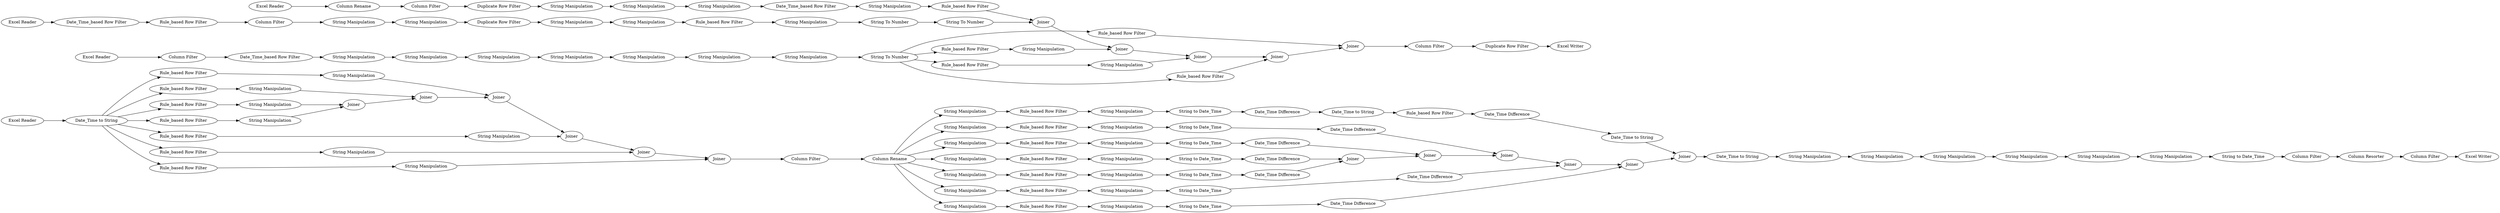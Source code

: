 digraph {
	41 -> 42
	7 -> 8
	4 -> 5
	78 -> 79
	114 -> 54
	59 -> 60
	19 -> 21
	71 -> 82
	123 -> 127
	55 -> 57
	20 -> 23
	30 -> 31
	101 -> 121
	11 -> 12
	108 -> 20
	109 -> 134
	33 -> 34
	129 -> 20
	40 -> 46
	72 -> 73
	57 -> 56
	122 -> 123
	82 -> 83
	126 -> 53
	100 -> 101
	127 -> 125
	105 -> 106
	74 -> 75
	139 -> 140
	109 -> 130
	107 -> 108
	5 -> 6
	73 -> 74
	16 -> 17
	38 -> 45
	12 -> 15
	13 -> 128
	55 -> 66
	121 -> 85
	115 -> 116
	8 -> 9
	113 -> 114
	132 -> 133
	109 -> 132
	87 -> 88
	55 -> 110
	34 -> 43
	30 -> 33
	18 -> 19
	102 -> 91
	86 -> 87
	1 -> 2
	58 -> 59
	92 -> 93
	25 -> 26
	68 -> 69
	96 -> 97
	77 -> 78
	125 -> 121
	76 -> 77
	35 -> 36
	85 -> 86
	65 -> 81
	135 -> 138
	94 -> 95
	67 -> 68
	134 -> 137
	23 -> 136
	55 -> 76
	55 -> 96
	30 -> 112
	56 -> 58
	110 -> 111
	39 -> 40
	83 -> 84
	106 -> 109
	63 -> 64
	109 -> 135
	75 -> 83
	30 -> 39
	21 -> 24
	128 -> 14
	29 -> 30
	31 -> 32
	112 -> 113
	133 -> 23
	55 -> 70
	37 -> 38
	32 -> 43
	26 -> 126
	66 -> 67
	9 -> 11
	138 -> 139
	6 -> 10
	2 -> 104
	24 -> 25
	64 -> 65
	104 -> 3
	89 -> 90
	120 -> 122
	30 -> 37
	22 -> 129
	3 -> 4
	30 -> 35
	62 -> 63
	55 -> 61
	10 -> 13
	131 -> 136
	116 -> 120
	93 -> 94
	53 -> 105
	42 -> 47
	136 -> 137
	47 -> 114
	97 -> 98
	90 -> 102
	140 -> 141
	54 -> 55
	137 -> 138
	44 -> 45
	60 -> 81
	130 -> 131
	91 -> 92
	80 -> 84
	46 -> 47
	81 -> 82
	15 -> 16
	45 -> 46
	84 -> 101
	79 -> 80
	69 -> 71
	30 -> 41
	98 -> 99
	111 -> 115
	61 -> 62
	43 -> 44
	36 -> 44
	70 -> 72
	14 -> 107
	88 -> 89
	99 -> 100
	17 -> 22
	126 [label="String Manipulation"]
	136 [label=Joiner]
	26 [label="String Manipulation"]
	3 [label="Column Filter"]
	6 [label="Duplicate Row Filter"]
	129 [label="Rule_based Row Filter"]
	12 [label="String Manipulation"]
	75 [label="Date_Time Difference"]
	16 [label="String Manipulation"]
	115 [label="String Manipulation"]
	68 [label="String Manipulation"]
	11 [label="Duplicate Row Filter"]
	23 [label=Joiner]
	47 [label=Joiner]
	93 [label="Column Resorter"]
	135 [label="Rule_based Row Filter"]
	134 [label="Rule_based Row Filter"]
	81 [label=Joiner]
	5 [label="String Manipulation"]
	107 [label="String To Number"]
	120 [label="Date_Time Difference"]
	29 [label="Excel Reader"]
	79 [label="String to Date_Time"]
	9 [label="Column Filter"]
	97 [label="Rule_based Row Filter"]
	58 [label="String Manipulation"]
	8 [label="Column Rename"]
	108 [label="String To Number"]
	122 [label="Date_Time to String"]
	105 [label="String Manipulation"]
	92 [label="Column Filter"]
	137 [label=Joiner]
	41 [label="Rule_based Row Filter"]
	98 [label="String Manipulation"]
	54 [label="Column Filter"]
	141 [label="Excel Writer"]
	125 [label="Date_Time to String"]
	1 [label="Excel Reader"]
	22 [label="String Manipulation"]
	53 [label="String Manipulation"]
	60 [label="Date_Time Difference"]
	13 [label="String Manipulation"]
	43 [label=Joiner]
	104 [label="Rule_based Row Filter"]
	44 [label=Joiner]
	96 [label="String Manipulation"]
	102 [label="String Manipulation"]
	71 [label="Date_Time Difference"]
	88 [label="String Manipulation"]
	39 [label="Rule_based Row Filter"]
	80 [label="Date_Time Difference"]
	45 [label=Joiner]
	132 [label="Rule_based Row Filter"]
	91 [label="String to Date_Time"]
	57 [label="String Manipulation"]
	55 [label="Column Rename"]
	7 [label="Excel Reader"]
	18 [label="Excel Reader"]
	21 [label="Date_Time_based Row Filter"]
	138 [label=Joiner]
	121 [label=Joiner]
	19 [label="Column Filter"]
	24 [label="String Manipulation"]
	64 [label="String to Date_Time"]
	131 [label="String Manipulation"]
	56 [label="Rule_based Row Filter"]
	15 [label="String Manipulation"]
	25 [label="String Manipulation"]
	114 [label=Joiner]
	59 [label="String to Date_Time"]
	123 [label="Rule_based Row Filter"]
	90 [label="String Manipulation"]
	72 [label="Rule_based Row Filter"]
	4 [label="String Manipulation"]
	61 [label="String Manipulation"]
	77 [label="Rule_based Row Filter"]
	14 [label="String Manipulation"]
	83 [label=Joiner]
	38 [label="String Manipulation"]
	73 [label="String Manipulation"]
	94 [label="Column Filter"]
	99 [label="String to Date_Time"]
	35 [label="Rule_based Row Filter"]
	62 [label="Rule_based Row Filter"]
	82 [label=Joiner]
	140 [label="Duplicate Row Filter"]
	65 [label="Date_Time Difference"]
	69 [label="String to Date_Time"]
	46 [label=Joiner]
	116 [label="String to Date_Time"]
	40 [label="String Manipulation"]
	30 [label="Date_Time to String"]
	128 [label="Rule_based Row Filter"]
	133 [label="String Manipulation"]
	89 [label="String Manipulation"]
	74 [label="String to Date_Time"]
	17 [label="Date_Time_based Row Filter"]
	78 [label="String Manipulation"]
	84 [label=Joiner]
	31 [label="Rule_based Row Filter"]
	109 [label="String To Number"]
	110 [label="String Manipulation"]
	10 [label="String Manipulation"]
	85 [label="Date_Time to String"]
	86 [label="String Manipulation"]
	112 [label="Rule_based Row Filter"]
	42 [label="String Manipulation"]
	87 [label="String Manipulation"]
	127 [label="Date_Time Difference"]
	67 [label="Rule_based Row Filter"]
	101 [label=Joiner]
	76 [label="String Manipulation"]
	63 [label="String Manipulation"]
	100 [label="Date_Time Difference"]
	106 [label="String Manipulation"]
	113 [label="String Manipulation"]
	20 [label=Joiner]
	34 [label="String Manipulation"]
	66 [label="String Manipulation"]
	70 [label="String Manipulation"]
	139 [label="Column Filter"]
	36 [label="String Manipulation"]
	130 [label="Rule_based Row Filter"]
	95 [label="Excel Writer"]
	111 [label="Rule_based Row Filter"]
	33 [label="Rule_based Row Filter"]
	32 [label="String Manipulation"]
	2 [label="Date_Time_based Row Filter"]
	37 [label="Rule_based Row Filter"]
	rankdir=LR
}

